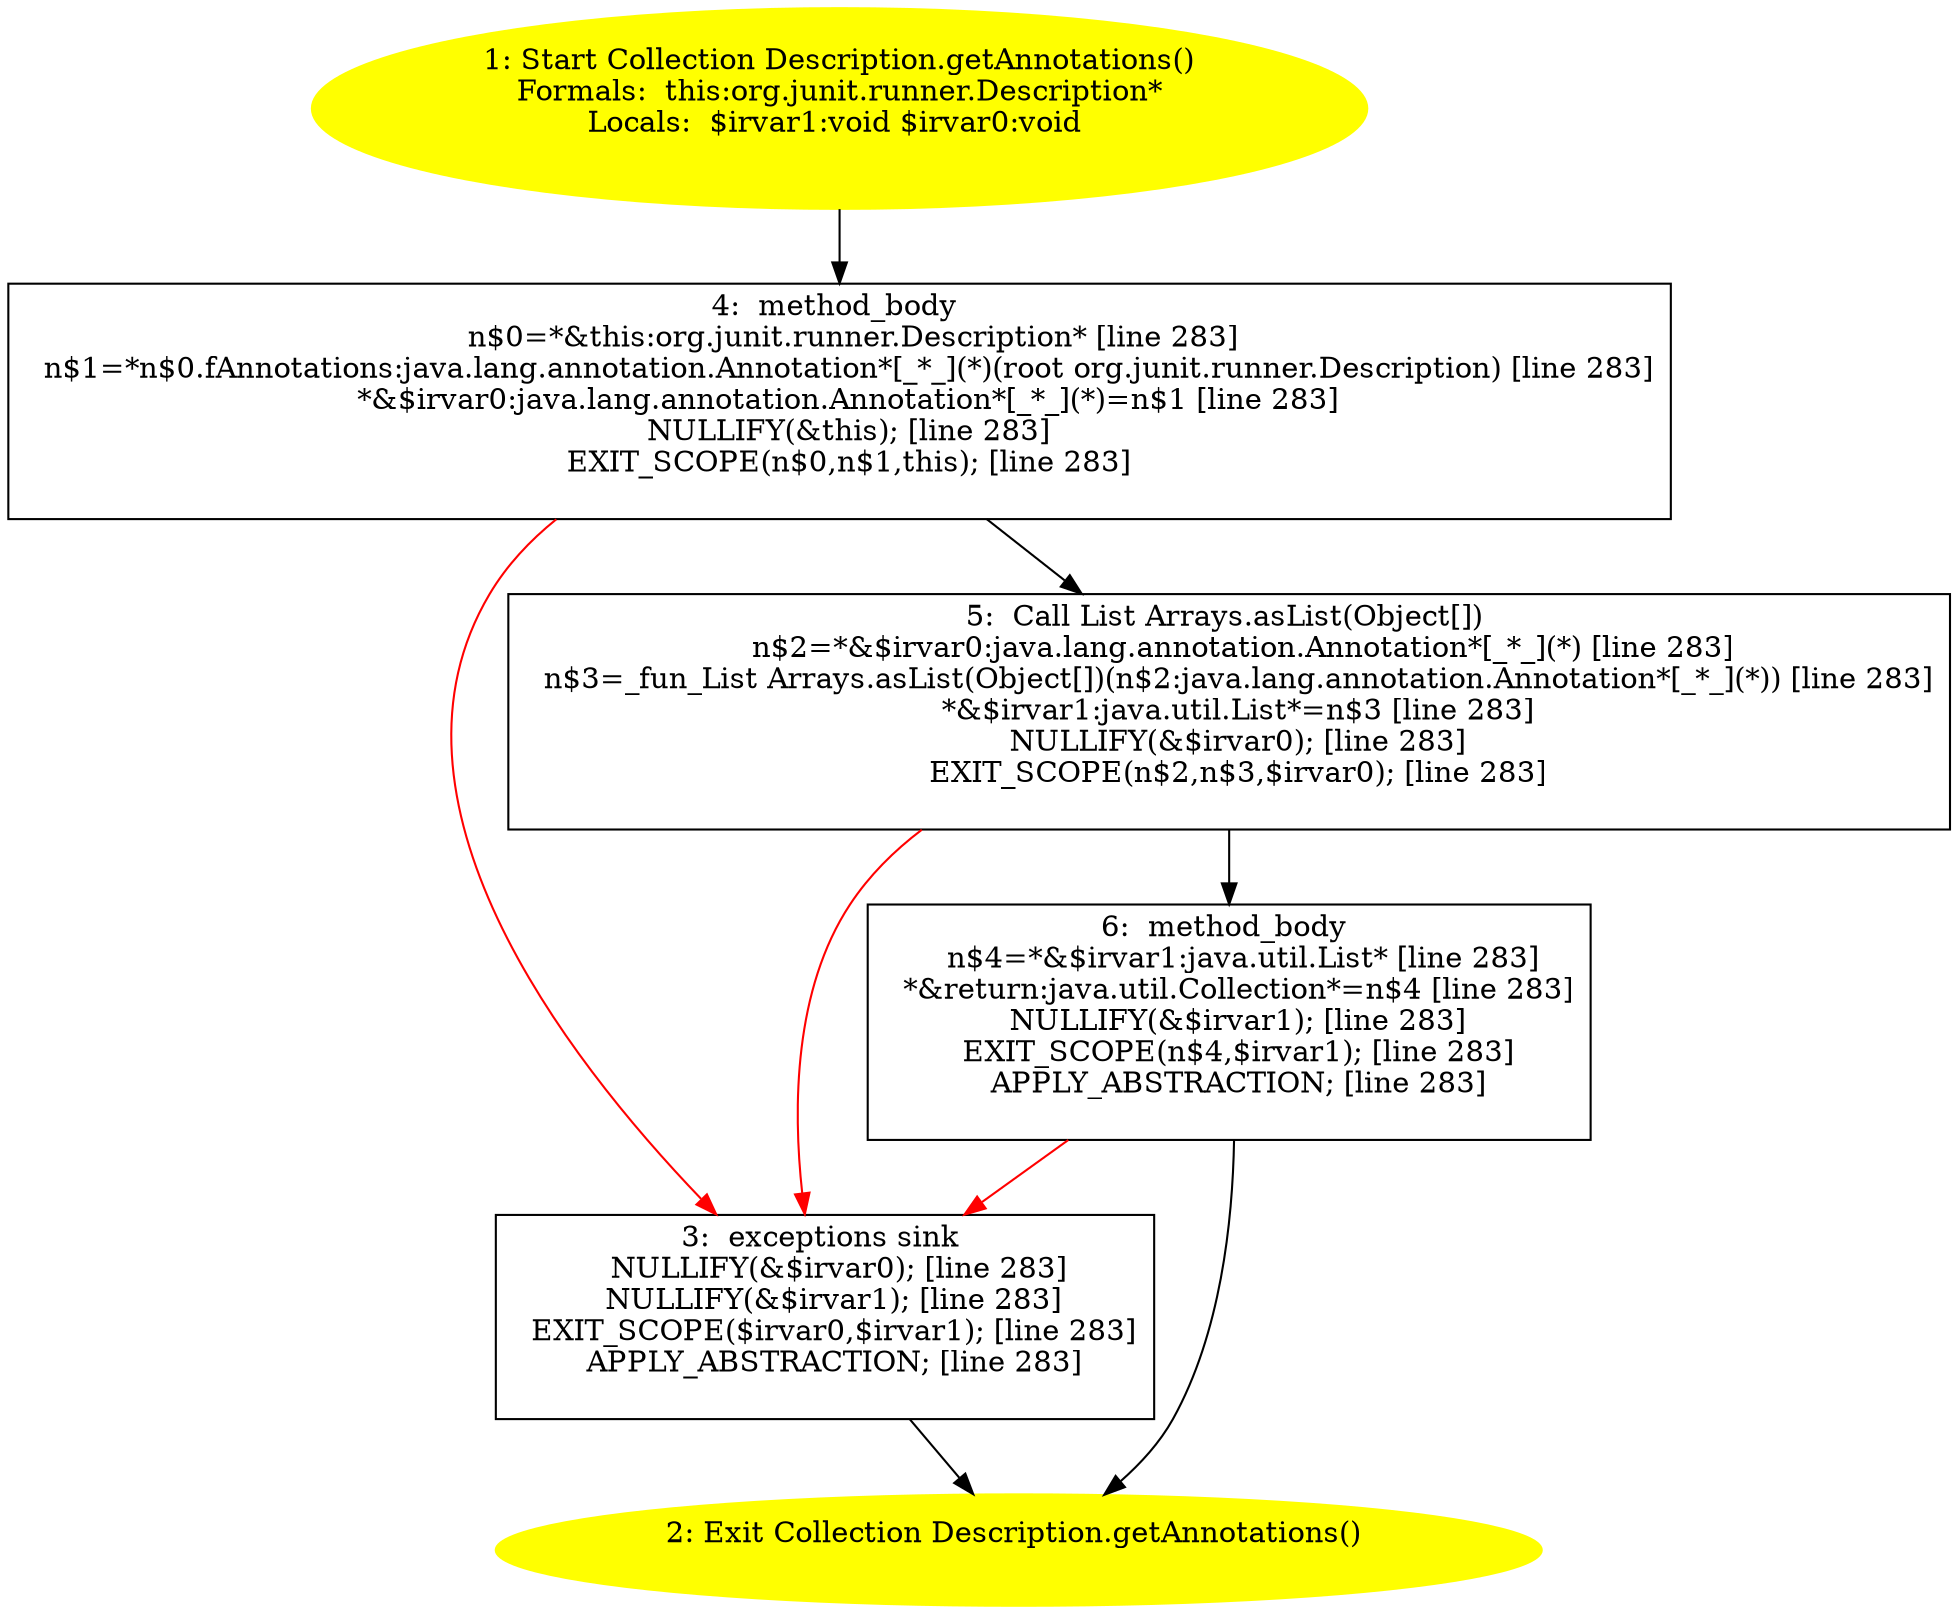 /* @generated */
digraph cfg {
"org.junit.runner.Description.getAnnotations():java.util.Collection.b05709de7fffd6884e7d9977b20d01a8_1" [label="1: Start Collection Description.getAnnotations()\nFormals:  this:org.junit.runner.Description*\nLocals:  $irvar1:void $irvar0:void \n  " color=yellow style=filled]
	

	 "org.junit.runner.Description.getAnnotations():java.util.Collection.b05709de7fffd6884e7d9977b20d01a8_1" -> "org.junit.runner.Description.getAnnotations():java.util.Collection.b05709de7fffd6884e7d9977b20d01a8_4" ;
"org.junit.runner.Description.getAnnotations():java.util.Collection.b05709de7fffd6884e7d9977b20d01a8_2" [label="2: Exit Collection Description.getAnnotations() \n  " color=yellow style=filled]
	

"org.junit.runner.Description.getAnnotations():java.util.Collection.b05709de7fffd6884e7d9977b20d01a8_3" [label="3:  exceptions sink \n   NULLIFY(&$irvar0); [line 283]\n  NULLIFY(&$irvar1); [line 283]\n  EXIT_SCOPE($irvar0,$irvar1); [line 283]\n  APPLY_ABSTRACTION; [line 283]\n " shape="box"]
	

	 "org.junit.runner.Description.getAnnotations():java.util.Collection.b05709de7fffd6884e7d9977b20d01a8_3" -> "org.junit.runner.Description.getAnnotations():java.util.Collection.b05709de7fffd6884e7d9977b20d01a8_2" ;
"org.junit.runner.Description.getAnnotations():java.util.Collection.b05709de7fffd6884e7d9977b20d01a8_4" [label="4:  method_body \n   n$0=*&this:org.junit.runner.Description* [line 283]\n  n$1=*n$0.fAnnotations:java.lang.annotation.Annotation*[_*_](*)(root org.junit.runner.Description) [line 283]\n  *&$irvar0:java.lang.annotation.Annotation*[_*_](*)=n$1 [line 283]\n  NULLIFY(&this); [line 283]\n  EXIT_SCOPE(n$0,n$1,this); [line 283]\n " shape="box"]
	

	 "org.junit.runner.Description.getAnnotations():java.util.Collection.b05709de7fffd6884e7d9977b20d01a8_4" -> "org.junit.runner.Description.getAnnotations():java.util.Collection.b05709de7fffd6884e7d9977b20d01a8_5" ;
	 "org.junit.runner.Description.getAnnotations():java.util.Collection.b05709de7fffd6884e7d9977b20d01a8_4" -> "org.junit.runner.Description.getAnnotations():java.util.Collection.b05709de7fffd6884e7d9977b20d01a8_3" [color="red" ];
"org.junit.runner.Description.getAnnotations():java.util.Collection.b05709de7fffd6884e7d9977b20d01a8_5" [label="5:  Call List Arrays.asList(Object[]) \n   n$2=*&$irvar0:java.lang.annotation.Annotation*[_*_](*) [line 283]\n  n$3=_fun_List Arrays.asList(Object[])(n$2:java.lang.annotation.Annotation*[_*_](*)) [line 283]\n  *&$irvar1:java.util.List*=n$3 [line 283]\n  NULLIFY(&$irvar0); [line 283]\n  EXIT_SCOPE(n$2,n$3,$irvar0); [line 283]\n " shape="box"]
	

	 "org.junit.runner.Description.getAnnotations():java.util.Collection.b05709de7fffd6884e7d9977b20d01a8_5" -> "org.junit.runner.Description.getAnnotations():java.util.Collection.b05709de7fffd6884e7d9977b20d01a8_6" ;
	 "org.junit.runner.Description.getAnnotations():java.util.Collection.b05709de7fffd6884e7d9977b20d01a8_5" -> "org.junit.runner.Description.getAnnotations():java.util.Collection.b05709de7fffd6884e7d9977b20d01a8_3" [color="red" ];
"org.junit.runner.Description.getAnnotations():java.util.Collection.b05709de7fffd6884e7d9977b20d01a8_6" [label="6:  method_body \n   n$4=*&$irvar1:java.util.List* [line 283]\n  *&return:java.util.Collection*=n$4 [line 283]\n  NULLIFY(&$irvar1); [line 283]\n  EXIT_SCOPE(n$4,$irvar1); [line 283]\n  APPLY_ABSTRACTION; [line 283]\n " shape="box"]
	

	 "org.junit.runner.Description.getAnnotations():java.util.Collection.b05709de7fffd6884e7d9977b20d01a8_6" -> "org.junit.runner.Description.getAnnotations():java.util.Collection.b05709de7fffd6884e7d9977b20d01a8_2" ;
	 "org.junit.runner.Description.getAnnotations():java.util.Collection.b05709de7fffd6884e7d9977b20d01a8_6" -> "org.junit.runner.Description.getAnnotations():java.util.Collection.b05709de7fffd6884e7d9977b20d01a8_3" [color="red" ];
}
